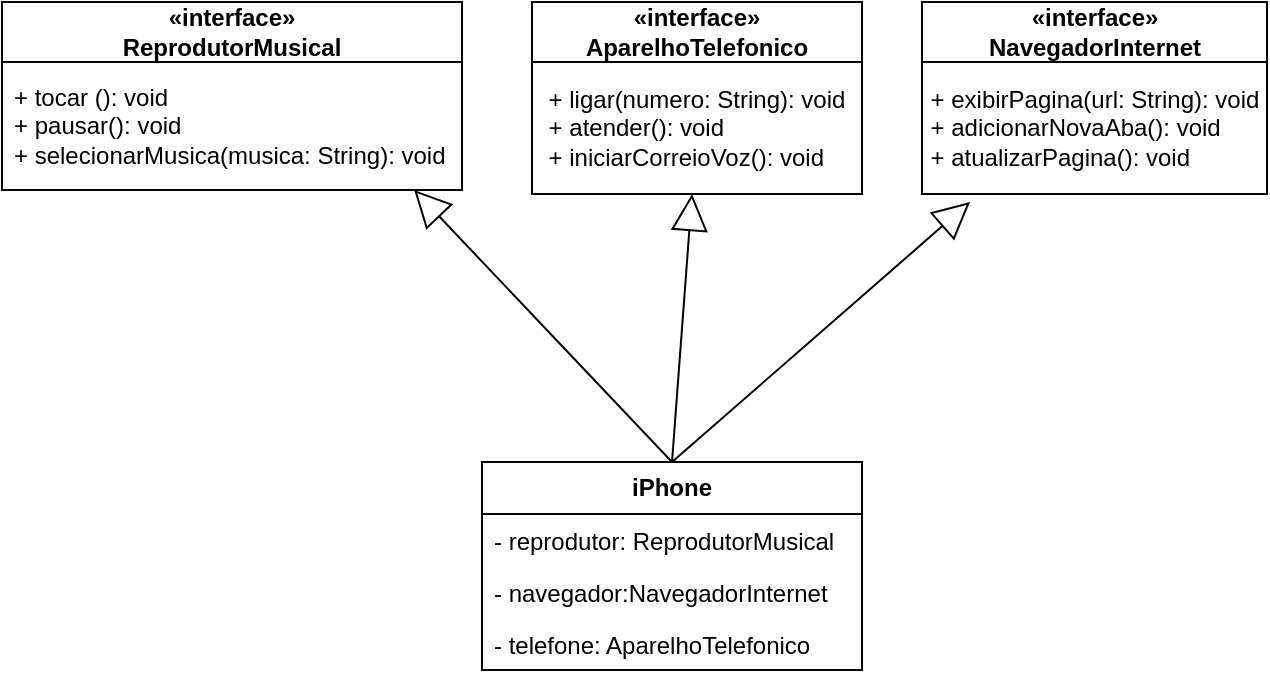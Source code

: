 <mxfile version="24.4.13" type="device">
  <diagram name="Page-1" id="6sXdRuQyeJ4vJ5TmOZtD">
    <mxGraphModel dx="1386" dy="785" grid="0" gridSize="10" guides="1" tooltips="1" connect="1" arrows="1" fold="1" page="1" pageScale="1" pageWidth="850" pageHeight="1100" math="0" shadow="0">
      <root>
        <mxCell id="0" />
        <mxCell id="1" parent="0" />
        <mxCell id="D_NlI7OXfvrQpZYb3mwh-1" value="&lt;b&gt;iPhone&lt;/b&gt;" style="swimlane;fontStyle=0;childLayout=stackLayout;horizontal=1;startSize=26;fillColor=none;horizontalStack=0;resizeParent=1;resizeParentMax=0;resizeLast=0;collapsible=1;marginBottom=0;whiteSpace=wrap;html=1;" vertex="1" parent="1">
          <mxGeometry x="290" y="440" width="190" height="104" as="geometry" />
        </mxCell>
        <mxCell id="D_NlI7OXfvrQpZYb3mwh-2" value="- reprodutor: ReprodutorMusical" style="text;strokeColor=none;fillColor=none;align=left;verticalAlign=top;spacingLeft=4;spacingRight=4;overflow=hidden;rotatable=0;points=[[0,0.5],[1,0.5]];portConstraint=eastwest;whiteSpace=wrap;html=1;" vertex="1" parent="D_NlI7OXfvrQpZYb3mwh-1">
          <mxGeometry y="26" width="190" height="26" as="geometry" />
        </mxCell>
        <mxCell id="D_NlI7OXfvrQpZYb3mwh-4" value="- navegador:NavegadorInternet" style="text;strokeColor=none;fillColor=none;align=left;verticalAlign=top;spacingLeft=4;spacingRight=4;overflow=hidden;rotatable=0;points=[[0,0.5],[1,0.5]];portConstraint=eastwest;whiteSpace=wrap;html=1;" vertex="1" parent="D_NlI7OXfvrQpZYb3mwh-1">
          <mxGeometry y="52" width="190" height="26" as="geometry" />
        </mxCell>
        <mxCell id="D_NlI7OXfvrQpZYb3mwh-3" value="- telefone: AparelhoTelefonico" style="text;strokeColor=none;fillColor=none;align=left;verticalAlign=top;spacingLeft=4;spacingRight=4;overflow=hidden;rotatable=0;points=[[0,0.5],[1,0.5]];portConstraint=eastwest;whiteSpace=wrap;html=1;" vertex="1" parent="D_NlI7OXfvrQpZYb3mwh-1">
          <mxGeometry y="78" width="190" height="26" as="geometry" />
        </mxCell>
        <mxCell id="D_NlI7OXfvrQpZYb3mwh-5" value="&lt;div&gt;&lt;br&gt;&lt;/div&gt;" style="swimlane;fontStyle=1;align=center;verticalAlign=top;childLayout=stackLayout;horizontal=1;startSize=26;horizontalStack=0;resizeParent=1;resizeParentMax=0;resizeLast=0;collapsible=1;marginBottom=0;whiteSpace=wrap;html=1;" vertex="1" parent="1">
          <mxGeometry x="50" y="210" width="230" height="94" as="geometry" />
        </mxCell>
        <mxCell id="D_NlI7OXfvrQpZYb3mwh-7" value="" style="line;strokeWidth=1;fillColor=none;align=left;verticalAlign=middle;spacingTop=-1;spacingLeft=3;spacingRight=3;rotatable=0;labelPosition=right;points=[];portConstraint=eastwest;strokeColor=inherit;" vertex="1" parent="D_NlI7OXfvrQpZYb3mwh-5">
          <mxGeometry y="26" width="230" height="8" as="geometry" />
        </mxCell>
        <mxCell id="D_NlI7OXfvrQpZYb3mwh-8" value="+ tocar (): void&lt;div&gt;+ pausar(): void&lt;/div&gt;&lt;div&gt;+ selecionarMusica(musica: String): void&lt;/div&gt;" style="text;strokeColor=none;fillColor=none;align=left;verticalAlign=top;spacingLeft=4;spacingRight=4;overflow=hidden;rotatable=0;points=[[0,0.5],[1,0.5]];portConstraint=eastwest;whiteSpace=wrap;html=1;" vertex="1" parent="D_NlI7OXfvrQpZYb3mwh-5">
          <mxGeometry y="34" width="230" height="60" as="geometry" />
        </mxCell>
        <mxCell id="D_NlI7OXfvrQpZYb3mwh-17" value="&lt;b&gt;«interface»&lt;br&gt;ReprodutorMusical&lt;/b&gt;" style="html=1;whiteSpace=wrap;" vertex="1" parent="1">
          <mxGeometry x="50" y="210" width="230" height="30" as="geometry" />
        </mxCell>
        <mxCell id="D_NlI7OXfvrQpZYb3mwh-18" value="&lt;b&gt;«interface»&lt;br&gt;&lt;/b&gt;&lt;div&gt;&lt;span style=&quot;background-color: initial;&quot;&gt;&lt;b&gt;AparelhoTelefonico&lt;/b&gt;&lt;/span&gt;&lt;/div&gt;" style="html=1;whiteSpace=wrap;" vertex="1" parent="1">
          <mxGeometry x="315" y="210" width="165" height="30" as="geometry" />
        </mxCell>
        <mxCell id="D_NlI7OXfvrQpZYb3mwh-19" value="&lt;span style=&quot;text-align: left;&quot;&gt;+ ligar(numero: String): void&lt;/span&gt;&lt;div style=&quot;text-align: left;&quot;&gt;&lt;span style=&quot;background-color: initial;&quot;&gt;+ atender(): void&lt;/span&gt;&lt;div&gt;+ iniciarCorreioVoz(): void&lt;/div&gt;&lt;/div&gt;" style="html=1;whiteSpace=wrap;" vertex="1" parent="1">
          <mxGeometry x="315" y="240" width="165" height="66" as="geometry" />
        </mxCell>
        <mxCell id="D_NlI7OXfvrQpZYb3mwh-20" value="&lt;span style=&quot;text-align: left;&quot;&gt;+ exibirPagina(url: String): void&lt;/span&gt;&lt;div style=&quot;text-align: left;&quot;&gt;&lt;span style=&quot;background-color: initial;&quot;&gt;+ adicionarNovaAba(): void&lt;/span&gt;&lt;div&gt;+ atualizarPagina(): void&lt;/div&gt;&lt;/div&gt;" style="html=1;whiteSpace=wrap;" vertex="1" parent="1">
          <mxGeometry x="510" y="240" width="172.5" height="66" as="geometry" />
        </mxCell>
        <mxCell id="D_NlI7OXfvrQpZYb3mwh-21" value="&lt;b&gt;«interface»&lt;br&gt;&lt;/b&gt;&lt;div&gt;&lt;span style=&quot;font-weight: 700;&quot;&gt;NavegadorInternet&lt;/span&gt;&lt;br&gt;&lt;/div&gt;" style="html=1;whiteSpace=wrap;" vertex="1" parent="1">
          <mxGeometry x="510" y="210" width="172.5" height="30" as="geometry" />
        </mxCell>
        <mxCell id="D_NlI7OXfvrQpZYb3mwh-23" value="" style="endArrow=block;endSize=16;endFill=0;html=1;rounded=0;exitX=0.5;exitY=0;exitDx=0;exitDy=0;entryX=0.139;entryY=1.061;entryDx=0;entryDy=0;entryPerimeter=0;" edge="1" parent="1" source="D_NlI7OXfvrQpZYb3mwh-1" target="D_NlI7OXfvrQpZYb3mwh-20">
          <mxGeometry width="160" relative="1" as="geometry">
            <mxPoint x="400" y="390" as="sourcePoint" />
            <mxPoint x="580" y="310" as="targetPoint" />
            <mxPoint as="offset" />
          </mxGeometry>
        </mxCell>
        <mxCell id="D_NlI7OXfvrQpZYb3mwh-24" value="" style="endArrow=block;endSize=16;endFill=0;html=1;rounded=0;entryX=0.896;entryY=1;entryDx=0;entryDy=0;entryPerimeter=0;exitX=0.5;exitY=0;exitDx=0;exitDy=0;" edge="1" parent="1" source="D_NlI7OXfvrQpZYb3mwh-1" target="D_NlI7OXfvrQpZYb3mwh-8">
          <mxGeometry width="160" relative="1" as="geometry">
            <mxPoint x="390" y="440" as="sourcePoint" />
            <mxPoint x="544" y="320" as="targetPoint" />
            <mxPoint as="offset" />
          </mxGeometry>
        </mxCell>
        <mxCell id="D_NlI7OXfvrQpZYb3mwh-25" value="" style="endArrow=block;endSize=16;endFill=0;html=1;rounded=0;exitX=0.5;exitY=0;exitDx=0;exitDy=0;" edge="1" parent="1" source="D_NlI7OXfvrQpZYb3mwh-1" target="D_NlI7OXfvrQpZYb3mwh-19">
          <mxGeometry width="160" relative="1" as="geometry">
            <mxPoint x="390" y="430" as="sourcePoint" />
            <mxPoint x="266" y="314" as="targetPoint" />
            <mxPoint as="offset" />
          </mxGeometry>
        </mxCell>
      </root>
    </mxGraphModel>
  </diagram>
</mxfile>
